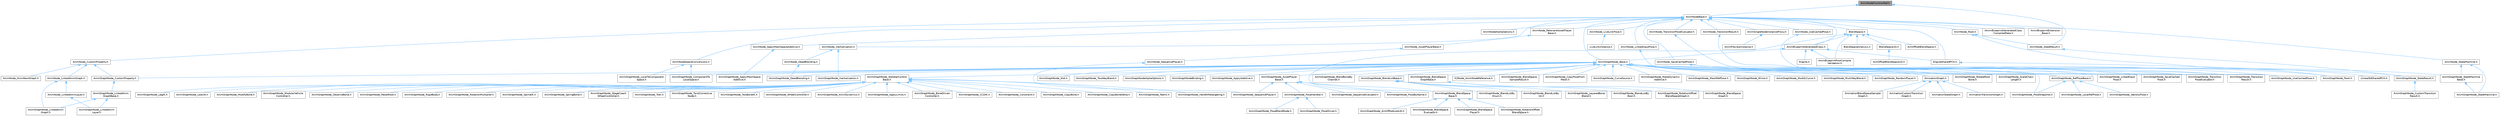 digraph "AnimNodeFunctionRef.h"
{
 // INTERACTIVE_SVG=YES
 // LATEX_PDF_SIZE
  bgcolor="transparent";
  edge [fontname=Helvetica,fontsize=10,labelfontname=Helvetica,labelfontsize=10];
  node [fontname=Helvetica,fontsize=10,shape=box,height=0.2,width=0.4];
  Node1 [id="Node000001",label="AnimNodeFunctionRef.h",height=0.2,width=0.4,color="gray40", fillcolor="grey60", style="filled", fontcolor="black",tooltip=" "];
  Node1 -> Node2 [id="edge1_Node000001_Node000002",dir="back",color="steelblue1",style="solid",tooltip=" "];
  Node2 [id="Node000002",label="AnimNodeBase.h",height=0.2,width=0.4,color="grey40", fillcolor="white", style="filled",URL="$d9/dce/AnimNodeBase_8h.html",tooltip=" "];
  Node2 -> Node3 [id="edge2_Node000002_Node000003",dir="back",color="steelblue1",style="solid",tooltip=" "];
  Node3 [id="Node000003",label="AnimBlueprintExtension\l_Base.h",height=0.2,width=0.4,color="grey40", fillcolor="white", style="filled",URL="$d1/d73/AnimBlueprintExtension__Base_8h.html",tooltip=" "];
  Node2 -> Node4 [id="edge3_Node000002_Node000004",dir="back",color="steelblue1",style="solid",tooltip=" "];
  Node4 [id="Node000004",label="AnimBlueprintGeneratedClass.h",height=0.2,width=0.4,color="grey40", fillcolor="white", style="filled",URL="$dc/d81/AnimBlueprintGeneratedClass_8h.html",tooltip=" "];
  Node4 -> Node5 [id="edge4_Node000004_Node000005",dir="back",color="steelblue1",style="solid",tooltip=" "];
  Node5 [id="Node000005",label="AnimBlueprintPostCompile\lValidation.h",height=0.2,width=0.4,color="grey40", fillcolor="white", style="filled",URL="$de/d1b/AnimBlueprintPostCompileValidation_8h.html",tooltip=" "];
  Node4 -> Node6 [id="edge5_Node000004_Node000006",dir="back",color="steelblue1",style="solid",tooltip=" "];
  Node6 [id="Node000006",label="AnimGraphNode_Base.h",height=0.2,width=0.4,color="grey40", fillcolor="white", style="filled",URL="$d0/dfb/AnimGraphNode__Base_8h.html",tooltip=" "];
  Node6 -> Node7 [id="edge6_Node000006_Node000007",dir="back",color="steelblue1",style="solid",tooltip=" "];
  Node7 [id="Node000007",label="AnimGraphNodeAlphaOptions.h",height=0.2,width=0.4,color="grey40", fillcolor="white", style="filled",URL="$d6/df6/AnimGraphNodeAlphaOptions_8h.html",tooltip=" "];
  Node6 -> Node8 [id="edge7_Node000006_Node000008",dir="back",color="steelblue1",style="solid",tooltip=" "];
  Node8 [id="Node000008",label="AnimGraphNodeBinding.h",height=0.2,width=0.4,color="grey40", fillcolor="white", style="filled",URL="$d6/d3b/AnimGraphNodeBinding_8h.html",tooltip=" "];
  Node6 -> Node9 [id="edge8_Node000006_Node000009",dir="back",color="steelblue1",style="solid",tooltip=" "];
  Node9 [id="Node000009",label="AnimGraphNode_ApplyAdditive.h",height=0.2,width=0.4,color="grey40", fillcolor="white", style="filled",URL="$da/d67/AnimGraphNode__ApplyAdditive_8h.html",tooltip=" "];
  Node6 -> Node10 [id="edge9_Node000006_Node000010",dir="back",color="steelblue1",style="solid",tooltip=" "];
  Node10 [id="Node000010",label="AnimGraphNode_ApplyMeshSpace\lAdditive.h",height=0.2,width=0.4,color="grey40", fillcolor="white", style="filled",URL="$dd/dc4/AnimGraphNode__ApplyMeshSpaceAdditive_8h.html",tooltip=" "];
  Node6 -> Node11 [id="edge10_Node000006_Node000011",dir="back",color="steelblue1",style="solid",tooltip=" "];
  Node11 [id="Node000011",label="AnimGraphNode_AssetPlayer\lBase.h",height=0.2,width=0.4,color="grey40", fillcolor="white", style="filled",URL="$d1/d4f/AnimGraphNode__AssetPlayerBase_8h.html",tooltip=" "];
  Node11 -> Node12 [id="edge11_Node000011_Node000012",dir="back",color="steelblue1",style="solid",tooltip=" "];
  Node12 [id="Node000012",label="AnimGraphNode_BlendSpace\lBase.h",height=0.2,width=0.4,color="grey40", fillcolor="white", style="filled",URL="$d7/d6d/AnimGraphNode__BlendSpaceBase_8h.html",tooltip=" "];
  Node12 -> Node13 [id="edge12_Node000012_Node000013",dir="back",color="steelblue1",style="solid",tooltip=" "];
  Node13 [id="Node000013",label="AnimGraphNode_AimOffsetLookAt.h",height=0.2,width=0.4,color="grey40", fillcolor="white", style="filled",URL="$d2/daa/AnimGraphNode__AimOffsetLookAt_8h.html",tooltip=" "];
  Node12 -> Node14 [id="edge13_Node000012_Node000014",dir="back",color="steelblue1",style="solid",tooltip=" "];
  Node14 [id="Node000014",label="AnimGraphNode_BlendSpace\lEvaluator.h",height=0.2,width=0.4,color="grey40", fillcolor="white", style="filled",URL="$d0/d5d/AnimGraphNode__BlendSpaceEvaluator_8h.html",tooltip=" "];
  Node12 -> Node15 [id="edge14_Node000012_Node000015",dir="back",color="steelblue1",style="solid",tooltip=" "];
  Node15 [id="Node000015",label="AnimGraphNode_BlendSpace\lPlayer.h",height=0.2,width=0.4,color="grey40", fillcolor="white", style="filled",URL="$d2/d22/AnimGraphNode__BlendSpacePlayer_8h.html",tooltip=" "];
  Node12 -> Node16 [id="edge15_Node000012_Node000016",dir="back",color="steelblue1",style="solid",tooltip=" "];
  Node16 [id="Node000016",label="AnimGraphNode_RotationOffset\lBlendSpace.h",height=0.2,width=0.4,color="grey40", fillcolor="white", style="filled",URL="$dc/dd5/AnimGraphNode__RotationOffsetBlendSpace_8h.html",tooltip=" "];
  Node11 -> Node17 [id="edge16_Node000011_Node000017",dir="back",color="steelblue1",style="solid",tooltip=" "];
  Node17 [id="Node000017",label="AnimGraphNode_PoseByName.h",height=0.2,width=0.4,color="grey40", fillcolor="white", style="filled",URL="$d7/d02/AnimGraphNode__PoseByName_8h.html",tooltip=" "];
  Node11 -> Node18 [id="edge17_Node000011_Node000018",dir="back",color="steelblue1",style="solid",tooltip=" "];
  Node18 [id="Node000018",label="AnimGraphNode_PoseHandler.h",height=0.2,width=0.4,color="grey40", fillcolor="white", style="filled",URL="$df/dfb/AnimGraphNode__PoseHandler_8h.html",tooltip=" "];
  Node18 -> Node19 [id="edge18_Node000018_Node000019",dir="back",color="steelblue1",style="solid",tooltip=" "];
  Node19 [id="Node000019",label="AnimGraphNode_PoseBlendNode.h",height=0.2,width=0.4,color="grey40", fillcolor="white", style="filled",URL="$de/d70/AnimGraphNode__PoseBlendNode_8h.html",tooltip=" "];
  Node18 -> Node20 [id="edge19_Node000018_Node000020",dir="back",color="steelblue1",style="solid",tooltip=" "];
  Node20 [id="Node000020",label="AnimGraphNode_PoseDriver.h",height=0.2,width=0.4,color="grey40", fillcolor="white", style="filled",URL="$d7/d7d/AnimGraphNode__PoseDriver_8h.html",tooltip=" "];
  Node11 -> Node21 [id="edge20_Node000011_Node000021",dir="back",color="steelblue1",style="solid",tooltip=" "];
  Node21 [id="Node000021",label="AnimGraphNode_SequenceEvaluator.h",height=0.2,width=0.4,color="grey40", fillcolor="white", style="filled",URL="$d1/d1c/AnimGraphNode__SequenceEvaluator_8h.html",tooltip=" "];
  Node11 -> Node22 [id="edge21_Node000011_Node000022",dir="back",color="steelblue1",style="solid",tooltip=" "];
  Node22 [id="Node000022",label="AnimGraphNode_SequencePlayer.h",height=0.2,width=0.4,color="grey40", fillcolor="white", style="filled",URL="$d2/d91/AnimGraphNode__SequencePlayer_8h.html",tooltip=" "];
  Node6 -> Node23 [id="edge22_Node000006_Node000023",dir="back",color="steelblue1",style="solid",tooltip=" "];
  Node23 [id="Node000023",label="AnimGraphNode_BlendBoneBy\lChannel.h",height=0.2,width=0.4,color="grey40", fillcolor="white", style="filled",URL="$de/da9/AnimGraphNode__BlendBoneByChannel_8h.html",tooltip=" "];
  Node6 -> Node24 [id="edge23_Node000006_Node000024",dir="back",color="steelblue1",style="solid",tooltip=" "];
  Node24 [id="Node000024",label="AnimGraphNode_BlendListBase.h",height=0.2,width=0.4,color="grey40", fillcolor="white", style="filled",URL="$d7/d20/AnimGraphNode__BlendListBase_8h.html",tooltip=" "];
  Node24 -> Node25 [id="edge24_Node000024_Node000025",dir="back",color="steelblue1",style="solid",tooltip=" "];
  Node25 [id="Node000025",label="AnimGraphNode_BlendListBy\lBool.h",height=0.2,width=0.4,color="grey40", fillcolor="white", style="filled",URL="$d9/d9d/AnimGraphNode__BlendListByBool_8h.html",tooltip=" "];
  Node24 -> Node26 [id="edge25_Node000024_Node000026",dir="back",color="steelblue1",style="solid",tooltip=" "];
  Node26 [id="Node000026",label="AnimGraphNode_BlendListBy\lEnum.h",height=0.2,width=0.4,color="grey40", fillcolor="white", style="filled",URL="$de/d60/AnimGraphNode__BlendListByEnum_8h.html",tooltip=" "];
  Node24 -> Node27 [id="edge26_Node000024_Node000027",dir="back",color="steelblue1",style="solid",tooltip=" "];
  Node27 [id="Node000027",label="AnimGraphNode_BlendListBy\lInt.h",height=0.2,width=0.4,color="grey40", fillcolor="white", style="filled",URL="$dc/df2/AnimGraphNode__BlendListByInt_8h.html",tooltip=" "];
  Node24 -> Node28 [id="edge27_Node000024_Node000028",dir="back",color="steelblue1",style="solid",tooltip=" "];
  Node28 [id="Node000028",label="AnimGraphNode_LayeredBone\lBlend.h",height=0.2,width=0.4,color="grey40", fillcolor="white", style="filled",URL="$d2/d01/AnimGraphNode__LayeredBoneBlend_8h.html",tooltip=" "];
  Node6 -> Node29 [id="edge28_Node000006_Node000029",dir="back",color="steelblue1",style="solid",tooltip=" "];
  Node29 [id="Node000029",label="AnimGraphNode_BlendSpace\lGraphBase.h",height=0.2,width=0.4,color="grey40", fillcolor="white", style="filled",URL="$d6/d44/AnimGraphNode__BlendSpaceGraphBase_8h.html",tooltip=" "];
  Node29 -> Node30 [id="edge29_Node000029_Node000030",dir="back",color="steelblue1",style="solid",tooltip=" "];
  Node30 [id="Node000030",label="AnimGraphNode_BlendSpace\lGraph.h",height=0.2,width=0.4,color="grey40", fillcolor="white", style="filled",URL="$d7/d81/AnimGraphNode__BlendSpaceGraph_8h.html",tooltip=" "];
  Node29 -> Node31 [id="edge30_Node000029_Node000031",dir="back",color="steelblue1",style="solid",tooltip=" "];
  Node31 [id="Node000031",label="AnimGraphNode_RotationOffset\lBlendSpaceGraph.h",height=0.2,width=0.4,color="grey40", fillcolor="white", style="filled",URL="$d0/d4c/AnimGraphNode__RotationOffsetBlendSpaceGraph_8h.html",tooltip=" "];
  Node6 -> Node32 [id="edge31_Node000006_Node000032",dir="back",color="steelblue1",style="solid",tooltip=" "];
  Node32 [id="Node000032",label="AnimGraphNode_BlendSpace\lSampleResult.h",height=0.2,width=0.4,color="grey40", fillcolor="white", style="filled",URL="$de/df8/AnimGraphNode__BlendSpaceSampleResult_8h.html",tooltip=" "];
  Node6 -> Node33 [id="edge32_Node000006_Node000033",dir="back",color="steelblue1",style="solid",tooltip=" "];
  Node33 [id="Node000033",label="AnimGraphNode_ComponentTo\lLocalSpace.h",height=0.2,width=0.4,color="grey40", fillcolor="white", style="filled",URL="$d1/d3f/AnimGraphNode__ComponentToLocalSpace_8h.html",tooltip=" "];
  Node6 -> Node34 [id="edge33_Node000006_Node000034",dir="back",color="steelblue1",style="solid",tooltip=" "];
  Node34 [id="Node000034",label="AnimGraphNode_CopyPoseFrom\lMesh.h",height=0.2,width=0.4,color="grey40", fillcolor="white", style="filled",URL="$d6/d71/AnimGraphNode__CopyPoseFromMesh_8h.html",tooltip=" "];
  Node6 -> Node35 [id="edge34_Node000006_Node000035",dir="back",color="steelblue1",style="solid",tooltip=" "];
  Node35 [id="Node000035",label="AnimGraphNode_CurveSource.h",height=0.2,width=0.4,color="grey40", fillcolor="white", style="filled",URL="$dc/de5/AnimGraphNode__CurveSource_8h.html",tooltip=" "];
  Node6 -> Node36 [id="edge35_Node000006_Node000036",dir="back",color="steelblue1",style="solid",tooltip=" "];
  Node36 [id="Node000036",label="AnimGraphNode_CustomProperty.h",height=0.2,width=0.4,color="grey40", fillcolor="white", style="filled",URL="$d8/d3f/AnimGraphNode__CustomProperty_8h.html",tooltip=" "];
  Node36 -> Node37 [id="edge36_Node000036_Node000037",dir="back",color="steelblue1",style="solid",tooltip=" "];
  Node37 [id="Node000037",label="AnimGraphNode_LinkedAnim\lGraphBase.h",height=0.2,width=0.4,color="grey40", fillcolor="white", style="filled",URL="$d5/de1/AnimGraphNode__LinkedAnimGraphBase_8h.html",tooltip=" "];
  Node37 -> Node38 [id="edge37_Node000037_Node000038",dir="back",color="steelblue1",style="solid",tooltip=" "];
  Node38 [id="Node000038",label="AnimGraphNode_LinkedAnim\lGraph.h",height=0.2,width=0.4,color="grey40", fillcolor="white", style="filled",URL="$da/dd5/AnimGraphNode__LinkedAnimGraph_8h.html",tooltip=" "];
  Node37 -> Node39 [id="edge38_Node000037_Node000039",dir="back",color="steelblue1",style="solid",tooltip=" "];
  Node39 [id="Node000039",label="AnimGraphNode_LinkedAnim\lLayer.h",height=0.2,width=0.4,color="grey40", fillcolor="white", style="filled",URL="$dc/d51/AnimGraphNode__LinkedAnimLayer_8h.html",tooltip=" "];
  Node6 -> Node40 [id="edge39_Node000006_Node000040",dir="back",color="steelblue1",style="solid",tooltip=" "];
  Node40 [id="Node000040",label="AnimGraphNode_DeadBlending.h",height=0.2,width=0.4,color="grey40", fillcolor="white", style="filled",URL="$d8/d73/AnimGraphNode__DeadBlending_8h.html",tooltip=" "];
  Node6 -> Node41 [id="edge40_Node000006_Node000041",dir="back",color="steelblue1",style="solid",tooltip=" "];
  Node41 [id="Node000041",label="AnimGraphNode_Inertialization.h",height=0.2,width=0.4,color="grey40", fillcolor="white", style="filled",URL="$d7/d66/AnimGraphNode__Inertialization_8h.html",tooltip=" "];
  Node6 -> Node42 [id="edge41_Node000006_Node000042",dir="back",color="steelblue1",style="solid",tooltip=" "];
  Node42 [id="Node000042",label="AnimGraphNode_LinkedInput\lPose.h",height=0.2,width=0.4,color="grey40", fillcolor="white", style="filled",URL="$d7/d8c/AnimGraphNode__LinkedInputPose_8h.html",tooltip=" "];
  Node6 -> Node43 [id="edge42_Node000006_Node000043",dir="back",color="steelblue1",style="solid",tooltip=" "];
  Node43 [id="Node000043",label="AnimGraphNode_LocalToComponent\lSpace.h",height=0.2,width=0.4,color="grey40", fillcolor="white", style="filled",URL="$d6/d01/AnimGraphNode__LocalToComponentSpace_8h.html",tooltip=" "];
  Node6 -> Node44 [id="edge43_Node000006_Node000044",dir="back",color="steelblue1",style="solid",tooltip=" "];
  Node44 [id="Node000044",label="AnimGraphNode_MakeDynamic\lAdditive.h",height=0.2,width=0.4,color="grey40", fillcolor="white", style="filled",URL="$d4/dc9/AnimGraphNode__MakeDynamicAdditive_8h.html",tooltip=" "];
  Node6 -> Node45 [id="edge44_Node000006_Node000045",dir="back",color="steelblue1",style="solid",tooltip=" "];
  Node45 [id="Node000045",label="AnimGraphNode_MeshRefPose.h",height=0.2,width=0.4,color="grey40", fillcolor="white", style="filled",URL="$d3/d58/AnimGraphNode__MeshRefPose_8h.html",tooltip=" "];
  Node6 -> Node46 [id="edge45_Node000006_Node000046",dir="back",color="steelblue1",style="solid",tooltip=" "];
  Node46 [id="Node000046",label="AnimGraphNode_Mirror.h",height=0.2,width=0.4,color="grey40", fillcolor="white", style="filled",URL="$de/d96/AnimGraphNode__Mirror_8h.html",tooltip=" "];
  Node6 -> Node47 [id="edge46_Node000006_Node000047",dir="back",color="steelblue1",style="solid",tooltip=" "];
  Node47 [id="Node000047",label="AnimGraphNode_ModifyCurve.h",height=0.2,width=0.4,color="grey40", fillcolor="white", style="filled",URL="$d5/d09/AnimGraphNode__ModifyCurve_8h.html",tooltip=" "];
  Node6 -> Node48 [id="edge47_Node000006_Node000048",dir="back",color="steelblue1",style="solid",tooltip=" "];
  Node48 [id="Node000048",label="AnimGraphNode_MultiWayBlend.h",height=0.2,width=0.4,color="grey40", fillcolor="white", style="filled",URL="$dd/dcb/AnimGraphNode__MultiWayBlend_8h.html",tooltip=" "];
  Node6 -> Node49 [id="edge48_Node000006_Node000049",dir="back",color="steelblue1",style="solid",tooltip=" "];
  Node49 [id="Node000049",label="AnimGraphNode_PoseSnapshot.h",height=0.2,width=0.4,color="grey40", fillcolor="white", style="filled",URL="$d1/d92/AnimGraphNode__PoseSnapshot_8h.html",tooltip=" "];
  Node6 -> Node50 [id="edge49_Node000006_Node000050",dir="back",color="steelblue1",style="solid",tooltip=" "];
  Node50 [id="Node000050",label="AnimGraphNode_RandomPlayer.h",height=0.2,width=0.4,color="grey40", fillcolor="white", style="filled",URL="$dc/d48/AnimGraphNode__RandomPlayer_8h.html",tooltip=" "];
  Node6 -> Node51 [id="edge50_Node000006_Node000051",dir="back",color="steelblue1",style="solid",tooltip=" "];
  Node51 [id="Node000051",label="AnimGraphNode_RefPoseBase.h",height=0.2,width=0.4,color="grey40", fillcolor="white", style="filled",URL="$d8/d34/AnimGraphNode__RefPoseBase_8h.html",tooltip=" "];
  Node51 -> Node52 [id="edge51_Node000051_Node000052",dir="back",color="steelblue1",style="solid",tooltip=" "];
  Node52 [id="Node000052",label="AnimGraphNode_IdentityPose.h",height=0.2,width=0.4,color="grey40", fillcolor="white", style="filled",URL="$d8/dac/AnimGraphNode__IdentityPose_8h.html",tooltip=" "];
  Node51 -> Node53 [id="edge52_Node000051_Node000053",dir="back",color="steelblue1",style="solid",tooltip=" "];
  Node53 [id="Node000053",label="AnimGraphNode_LocalRefPose.h",height=0.2,width=0.4,color="grey40", fillcolor="white", style="filled",URL="$df/d6f/AnimGraphNode__LocalRefPose_8h.html",tooltip=" "];
  Node51 -> Node49 [id="edge53_Node000051_Node000049",dir="back",color="steelblue1",style="solid",tooltip=" "];
  Node6 -> Node54 [id="edge54_Node000006_Node000054",dir="back",color="steelblue1",style="solid",tooltip=" "];
  Node54 [id="Node000054",label="AnimGraphNode_Root.h",height=0.2,width=0.4,color="grey40", fillcolor="white", style="filled",URL="$d2/d39/AnimGraphNode__Root_8h.html",tooltip=" "];
  Node6 -> Node55 [id="edge55_Node000006_Node000055",dir="back",color="steelblue1",style="solid",tooltip=" "];
  Node55 [id="Node000055",label="AnimGraphNode_RotateRoot\lBone.h",height=0.2,width=0.4,color="grey40", fillcolor="white", style="filled",URL="$d4/de0/AnimGraphNode__RotateRootBone_8h.html",tooltip=" "];
  Node6 -> Node56 [id="edge56_Node000006_Node000056",dir="back",color="steelblue1",style="solid",tooltip=" "];
  Node56 [id="Node000056",label="AnimGraphNode_SaveCached\lPose.h",height=0.2,width=0.4,color="grey40", fillcolor="white", style="filled",URL="$df/d5e/AnimGraphNode__SaveCachedPose_8h.html",tooltip=" "];
  Node6 -> Node57 [id="edge57_Node000006_Node000057",dir="back",color="steelblue1",style="solid",tooltip=" "];
  Node57 [id="Node000057",label="AnimGraphNode_ScaleChain\lLength.h",height=0.2,width=0.4,color="grey40", fillcolor="white", style="filled",URL="$d9/df8/AnimGraphNode__ScaleChainLength_8h.html",tooltip=" "];
  Node6 -> Node58 [id="edge58_Node000006_Node000058",dir="back",color="steelblue1",style="solid",tooltip=" "];
  Node58 [id="Node000058",label="AnimGraphNode_SkeletalControl\lBase.h",height=0.2,width=0.4,color="grey40", fillcolor="white", style="filled",URL="$d9/dff/AnimGraphNode__SkeletalControlBase_8h.html",tooltip=" "];
  Node58 -> Node59 [id="edge59_Node000058_Node000059",dir="back",color="steelblue1",style="solid",tooltip=" "];
  Node59 [id="Node000059",label="AnimGraphNode_AnimDynamics.h",height=0.2,width=0.4,color="grey40", fillcolor="white", style="filled",URL="$da/dc2/AnimGraphNode__AnimDynamics_8h.html",tooltip=" "];
  Node58 -> Node60 [id="edge60_Node000058_Node000060",dir="back",color="steelblue1",style="solid",tooltip=" "];
  Node60 [id="Node000060",label="AnimGraphNode_ApplyLimits.h",height=0.2,width=0.4,color="grey40", fillcolor="white", style="filled",URL="$dc/d36/AnimGraphNode__ApplyLimits_8h.html",tooltip=" "];
  Node58 -> Node61 [id="edge61_Node000058_Node000061",dir="back",color="steelblue1",style="solid",tooltip=" "];
  Node61 [id="Node000061",label="AnimGraphNode_BoneDriven\lController.h",height=0.2,width=0.4,color="grey40", fillcolor="white", style="filled",URL="$df/df3/AnimGraphNode__BoneDrivenController_8h.html",tooltip=" "];
  Node58 -> Node62 [id="edge62_Node000058_Node000062",dir="back",color="steelblue1",style="solid",tooltip=" "];
  Node62 [id="Node000062",label="AnimGraphNode_CCDIK.h",height=0.2,width=0.4,color="grey40", fillcolor="white", style="filled",URL="$df/d0d/AnimGraphNode__CCDIK_8h.html",tooltip=" "];
  Node58 -> Node63 [id="edge63_Node000058_Node000063",dir="back",color="steelblue1",style="solid",tooltip=" "];
  Node63 [id="Node000063",label="AnimGraphNode_Constraint.h",height=0.2,width=0.4,color="grey40", fillcolor="white", style="filled",URL="$d2/d98/AnimGraphNode__Constraint_8h.html",tooltip=" "];
  Node58 -> Node64 [id="edge64_Node000058_Node000064",dir="back",color="steelblue1",style="solid",tooltip=" "];
  Node64 [id="Node000064",label="AnimGraphNode_CopyBone.h",height=0.2,width=0.4,color="grey40", fillcolor="white", style="filled",URL="$dc/de6/AnimGraphNode__CopyBone_8h.html",tooltip=" "];
  Node58 -> Node65 [id="edge65_Node000058_Node000065",dir="back",color="steelblue1",style="solid",tooltip=" "];
  Node65 [id="Node000065",label="AnimGraphNode_CopyBoneDelta.h",height=0.2,width=0.4,color="grey40", fillcolor="white", style="filled",URL="$d8/d60/AnimGraphNode__CopyBoneDelta_8h.html",tooltip=" "];
  Node58 -> Node66 [id="edge66_Node000058_Node000066",dir="back",color="steelblue1",style="solid",tooltip=" "];
  Node66 [id="Node000066",label="AnimGraphNode_Fabrik.h",height=0.2,width=0.4,color="grey40", fillcolor="white", style="filled",URL="$d6/d79/AnimGraphNode__Fabrik_8h.html",tooltip=" "];
  Node58 -> Node67 [id="edge67_Node000058_Node000067",dir="back",color="steelblue1",style="solid",tooltip=" "];
  Node67 [id="Node000067",label="AnimGraphNode_HandIKRetargeting.h",height=0.2,width=0.4,color="grey40", fillcolor="white", style="filled",URL="$dd/dee/AnimGraphNode__HandIKRetargeting_8h.html",tooltip=" "];
  Node58 -> Node68 [id="edge68_Node000058_Node000068",dir="back",color="steelblue1",style="solid",tooltip=" "];
  Node68 [id="Node000068",label="AnimGraphNode_LegIK.h",height=0.2,width=0.4,color="grey40", fillcolor="white", style="filled",URL="$d3/d59/AnimGraphNode__LegIK_8h.html",tooltip=" "];
  Node58 -> Node69 [id="edge69_Node000058_Node000069",dir="back",color="steelblue1",style="solid",tooltip=" "];
  Node69 [id="Node000069",label="AnimGraphNode_LookAt.h",height=0.2,width=0.4,color="grey40", fillcolor="white", style="filled",URL="$dd/de3/AnimGraphNode__LookAt_8h.html",tooltip=" "];
  Node58 -> Node70 [id="edge70_Node000058_Node000070",dir="back",color="steelblue1",style="solid",tooltip=" "];
  Node70 [id="Node000070",label="AnimGraphNode_ModifyBone.h",height=0.2,width=0.4,color="grey40", fillcolor="white", style="filled",URL="$d1/d8e/AnimGraphNode__ModifyBone_8h.html",tooltip=" "];
  Node58 -> Node71 [id="edge71_Node000058_Node000071",dir="back",color="steelblue1",style="solid",tooltip=" "];
  Node71 [id="Node000071",label="AnimGraphNode_ModularVehicle\lController.h",height=0.2,width=0.4,color="grey40", fillcolor="white", style="filled",URL="$d3/d04/AnimGraphNode__ModularVehicleController_8h.html",tooltip=" "];
  Node58 -> Node72 [id="edge72_Node000058_Node000072",dir="back",color="steelblue1",style="solid",tooltip=" "];
  Node72 [id="Node000072",label="AnimGraphNode_ObserveBone.h",height=0.2,width=0.4,color="grey40", fillcolor="white", style="filled",URL="$d0/dcc/AnimGraphNode__ObserveBone_8h.html",tooltip=" "];
  Node58 -> Node73 [id="edge73_Node000058_Node000073",dir="back",color="steelblue1",style="solid",tooltip=" "];
  Node73 [id="Node000073",label="AnimGraphNode_ResetRoot.h",height=0.2,width=0.4,color="grey40", fillcolor="white", style="filled",URL="$dd/da9/AnimGraphNode__ResetRoot_8h.html",tooltip=" "];
  Node58 -> Node74 [id="edge74_Node000058_Node000074",dir="back",color="steelblue1",style="solid",tooltip=" "];
  Node74 [id="Node000074",label="AnimGraphNode_RigidBody.h",height=0.2,width=0.4,color="grey40", fillcolor="white", style="filled",URL="$d0/d05/AnimGraphNode__RigidBody_8h.html",tooltip=" "];
  Node58 -> Node75 [id="edge75_Node000058_Node000075",dir="back",color="steelblue1",style="solid",tooltip=" "];
  Node75 [id="Node000075",label="AnimGraphNode_RotationMultiplier.h",height=0.2,width=0.4,color="grey40", fillcolor="white", style="filled",URL="$d6/d16/AnimGraphNode__RotationMultiplier_8h.html",tooltip=" "];
  Node58 -> Node76 [id="edge76_Node000058_Node000076",dir="back",color="steelblue1",style="solid",tooltip=" "];
  Node76 [id="Node000076",label="AnimGraphNode_SplineIK.h",height=0.2,width=0.4,color="grey40", fillcolor="white", style="filled",URL="$d0/d7e/AnimGraphNode__SplineIK_8h.html",tooltip=" "];
  Node58 -> Node77 [id="edge77_Node000058_Node000077",dir="back",color="steelblue1",style="solid",tooltip=" "];
  Node77 [id="Node000077",label="AnimGraphNode_SpringBone.h",height=0.2,width=0.4,color="grey40", fillcolor="white", style="filled",URL="$dc/d38/AnimGraphNode__SpringBone_8h.html",tooltip=" "];
  Node58 -> Node78 [id="edge78_Node000058_Node000078",dir="back",color="steelblue1",style="solid",tooltip=" "];
  Node78 [id="Node000078",label="AnimGraphNode_StageCoach\lWheelController.h",height=0.2,width=0.4,color="grey40", fillcolor="white", style="filled",URL="$d6/dbe/AnimGraphNode__StageCoachWheelController_8h.html",tooltip=" "];
  Node58 -> Node79 [id="edge79_Node000058_Node000079",dir="back",color="steelblue1",style="solid",tooltip=" "];
  Node79 [id="Node000079",label="AnimGraphNode_Trail.h",height=0.2,width=0.4,color="grey40", fillcolor="white", style="filled",URL="$d4/d5a/AnimGraphNode__Trail_8h.html",tooltip=" "];
  Node58 -> Node80 [id="edge80_Node000058_Node000080",dir="back",color="steelblue1",style="solid",tooltip=" "];
  Node80 [id="Node000080",label="AnimGraphNode_TwistCorrective\lNode.h",height=0.2,width=0.4,color="grey40", fillcolor="white", style="filled",URL="$de/d7f/AnimGraphNode__TwistCorrectiveNode_8h.html",tooltip=" "];
  Node58 -> Node81 [id="edge81_Node000058_Node000081",dir="back",color="steelblue1",style="solid",tooltip=" "];
  Node81 [id="Node000081",label="AnimGraphNode_TwoBoneIK.h",height=0.2,width=0.4,color="grey40", fillcolor="white", style="filled",URL="$d1/dc2/AnimGraphNode__TwoBoneIK_8h.html",tooltip=" "];
  Node58 -> Node82 [id="edge82_Node000058_Node000082",dir="back",color="steelblue1",style="solid",tooltip=" "];
  Node82 [id="Node000082",label="AnimGraphNode_WheelController.h",height=0.2,width=0.4,color="grey40", fillcolor="white", style="filled",URL="$df/de4/AnimGraphNode__WheelController_8h.html",tooltip=" "];
  Node6 -> Node83 [id="edge83_Node000006_Node000083",dir="back",color="steelblue1",style="solid",tooltip=" "];
  Node83 [id="Node000083",label="AnimGraphNode_Slot.h",height=0.2,width=0.4,color="grey40", fillcolor="white", style="filled",URL="$df/d63/AnimGraphNode__Slot_8h.html",tooltip=" "];
  Node6 -> Node84 [id="edge84_Node000006_Node000084",dir="back",color="steelblue1",style="solid",tooltip=" "];
  Node84 [id="Node000084",label="AnimGraphNode_StateMachine\lBase.h",height=0.2,width=0.4,color="grey40", fillcolor="white", style="filled",URL="$dc/d11/AnimGraphNode__StateMachineBase_8h.html",tooltip=" "];
  Node84 -> Node85 [id="edge85_Node000084_Node000085",dir="back",color="steelblue1",style="solid",tooltip=" "];
  Node85 [id="Node000085",label="AnimGraphNode_StateMachine.h",height=0.2,width=0.4,color="grey40", fillcolor="white", style="filled",URL="$d9/d4d/AnimGraphNode__StateMachine_8h.html",tooltip=" "];
  Node6 -> Node86 [id="edge86_Node000006_Node000086",dir="back",color="steelblue1",style="solid",tooltip=" "];
  Node86 [id="Node000086",label="AnimGraphNode_StateResult.h",height=0.2,width=0.4,color="grey40", fillcolor="white", style="filled",URL="$d3/d7e/AnimGraphNode__StateResult_8h.html",tooltip=" "];
  Node86 -> Node87 [id="edge87_Node000086_Node000087",dir="back",color="steelblue1",style="solid",tooltip=" "];
  Node87 [id="Node000087",label="AnimGraphNode_CustomTransition\lResult.h",height=0.2,width=0.4,color="grey40", fillcolor="white", style="filled",URL="$df/d6e/AnimGraphNode__CustomTransitionResult_8h.html",tooltip=" "];
  Node6 -> Node88 [id="edge88_Node000006_Node000088",dir="back",color="steelblue1",style="solid",tooltip=" "];
  Node88 [id="Node000088",label="AnimGraphNode_Transition\lPoseEvaluator.h",height=0.2,width=0.4,color="grey40", fillcolor="white", style="filled",URL="$d8/dec/AnimGraphNode__TransitionPoseEvaluator_8h.html",tooltip=" "];
  Node6 -> Node89 [id="edge89_Node000006_Node000089",dir="back",color="steelblue1",style="solid",tooltip=" "];
  Node89 [id="Node000089",label="AnimGraphNode_Transition\lResult.h",height=0.2,width=0.4,color="grey40", fillcolor="white", style="filled",URL="$d7/d74/AnimGraphNode__TransitionResult_8h.html",tooltip=" "];
  Node6 -> Node90 [id="edge90_Node000006_Node000090",dir="back",color="steelblue1",style="solid",tooltip=" "];
  Node90 [id="Node000090",label="AnimGraphNode_TwoWayBlend.h",height=0.2,width=0.4,color="grey40", fillcolor="white", style="filled",URL="$d0/df0/AnimGraphNode__TwoWayBlend_8h.html",tooltip=" "];
  Node6 -> Node91 [id="edge91_Node000006_Node000091",dir="back",color="steelblue1",style="solid",tooltip=" "];
  Node91 [id="Node000091",label="AnimGraphNode_UseCachedPose.h",height=0.2,width=0.4,color="grey40", fillcolor="white", style="filled",URL="$d8/d30/AnimGraphNode__UseCachedPose_8h.html",tooltip=" "];
  Node6 -> Node92 [id="edge92_Node000006_Node000092",dir="back",color="steelblue1",style="solid",tooltip=" "];
  Node92 [id="Node000092",label="AnimationGraph.h",height=0.2,width=0.4,color="grey40", fillcolor="white", style="filled",URL="$df/d2e/AnimationGraph_8h.html",tooltip=" "];
  Node92 -> Node93 [id="edge93_Node000092_Node000093",dir="back",color="steelblue1",style="solid",tooltip=" "];
  Node93 [id="Node000093",label="AnimationBlendSpaceSample\lGraph.h",height=0.2,width=0.4,color="grey40", fillcolor="white", style="filled",URL="$d1/d35/AnimationBlendSpaceSampleGraph_8h.html",tooltip=" "];
  Node92 -> Node94 [id="edge94_Node000092_Node000094",dir="back",color="steelblue1",style="solid",tooltip=" "];
  Node94 [id="Node000094",label="AnimationCustomTransition\lGraph.h",height=0.2,width=0.4,color="grey40", fillcolor="white", style="filled",URL="$dc/d6c/AnimationCustomTransitionGraph_8h.html",tooltip=" "];
  Node92 -> Node95 [id="edge95_Node000092_Node000095",dir="back",color="steelblue1",style="solid",tooltip=" "];
  Node95 [id="Node000095",label="AnimationStateGraph.h",height=0.2,width=0.4,color="grey40", fillcolor="white", style="filled",URL="$d1/d71/AnimationStateGraph_8h.html",tooltip=" "];
  Node92 -> Node96 [id="edge96_Node000092_Node000096",dir="back",color="steelblue1",style="solid",tooltip=" "];
  Node96 [id="Node000096",label="AnimationTransitionGraph.h",height=0.2,width=0.4,color="grey40", fillcolor="white", style="filled",URL="$d2/d0b/AnimationTransitionGraph_8h.html",tooltip=" "];
  Node6 -> Node97 [id="edge97_Node000006_Node000097",dir="back",color="steelblue1",style="solid",tooltip=" "];
  Node97 [id="Node000097",label="K2Node_AnimNodeReference.h",height=0.2,width=0.4,color="grey40", fillcolor="white", style="filled",URL="$d2/d81/K2Node__AnimNodeReference_8h.html",tooltip=" "];
  Node4 -> Node98 [id="edge98_Node000004_Node000098",dir="back",color="steelblue1",style="solid",tooltip=" "];
  Node98 [id="Node000098",label="Engine.h",height=0.2,width=0.4,color="grey40", fillcolor="white", style="filled",URL="$d1/d34/Public_2Engine_8h.html",tooltip=" "];
  Node4 -> Node99 [id="edge99_Node000004_Node000099",dir="back",color="steelblue1",style="solid",tooltip=" "];
  Node99 [id="Node000099",label="EngineSharedPCH.h",height=0.2,width=0.4,color="grey40", fillcolor="white", style="filled",URL="$dc/dbb/EngineSharedPCH_8h.html",tooltip=" "];
  Node99 -> Node100 [id="edge100_Node000099_Node000100",dir="back",color="steelblue1",style="solid",tooltip=" "];
  Node100 [id="Node000100",label="UnrealEdSharedPCH.h",height=0.2,width=0.4,color="grey40", fillcolor="white", style="filled",URL="$d1/de6/UnrealEdSharedPCH_8h.html",tooltip=" "];
  Node2 -> Node6 [id="edge101_Node000002_Node000006",dir="back",color="steelblue1",style="solid",tooltip=" "];
  Node2 -> Node101 [id="edge102_Node000002_Node000101",dir="back",color="steelblue1",style="solid",tooltip=" "];
  Node101 [id="Node000101",label="AnimNodeAlphaOptions.h",height=0.2,width=0.4,color="grey40", fillcolor="white", style="filled",URL="$df/d96/AnimNodeAlphaOptions_8h.html",tooltip=" "];
  Node2 -> Node102 [id="edge103_Node000002_Node000102",dir="back",color="steelblue1",style="solid",tooltip=" "];
  Node102 [id="Node000102",label="AnimNodeSpaceConversions.h",height=0.2,width=0.4,color="grey40", fillcolor="white", style="filled",URL="$da/d0a/AnimNodeSpaceConversions_8h.html",tooltip=" "];
  Node102 -> Node33 [id="edge104_Node000102_Node000033",dir="back",color="steelblue1",style="solid",tooltip=" "];
  Node102 -> Node43 [id="edge105_Node000102_Node000043",dir="back",color="steelblue1",style="solid",tooltip=" "];
  Node2 -> Node103 [id="edge106_Node000002_Node000103",dir="back",color="steelblue1",style="solid",tooltip=" "];
  Node103 [id="Node000103",label="AnimNode_ApplyMeshSpaceAdditive.h",height=0.2,width=0.4,color="grey40", fillcolor="white", style="filled",URL="$d9/d6b/AnimNode__ApplyMeshSpaceAdditive_8h.html",tooltip=" "];
  Node103 -> Node10 [id="edge107_Node000103_Node000010",dir="back",color="steelblue1",style="solid",tooltip=" "];
  Node2 -> Node104 [id="edge108_Node000002_Node000104",dir="back",color="steelblue1",style="solid",tooltip=" "];
  Node104 [id="Node000104",label="AnimNode_CustomProperty.h",height=0.2,width=0.4,color="grey40", fillcolor="white", style="filled",URL="$d3/ddc/AnimNode__CustomProperty_8h.html",tooltip=" "];
  Node104 -> Node36 [id="edge109_Node000104_Node000036",dir="back",color="steelblue1",style="solid",tooltip=" "];
  Node104 -> Node105 [id="edge110_Node000104_Node000105",dir="back",color="steelblue1",style="solid",tooltip=" "];
  Node105 [id="Node000105",label="AnimNode_AnimNextGraph.h",height=0.2,width=0.4,color="grey40", fillcolor="white", style="filled",URL="$d5/d20/AnimNode__AnimNextGraph_8h.html",tooltip=" "];
  Node104 -> Node106 [id="edge111_Node000104_Node000106",dir="back",color="steelblue1",style="solid",tooltip=" "];
  Node106 [id="Node000106",label="AnimNode_LinkedAnimGraph.h",height=0.2,width=0.4,color="grey40", fillcolor="white", style="filled",URL="$d8/d5e/AnimNode__LinkedAnimGraph_8h.html",tooltip=" "];
  Node106 -> Node38 [id="edge112_Node000106_Node000038",dir="back",color="steelblue1",style="solid",tooltip=" "];
  Node106 -> Node107 [id="edge113_Node000106_Node000107",dir="back",color="steelblue1",style="solid",tooltip=" "];
  Node107 [id="Node000107",label="AnimNode_LinkedAnimLayer.h",height=0.2,width=0.4,color="grey40", fillcolor="white", style="filled",URL="$da/d11/AnimNode__LinkedAnimLayer_8h.html",tooltip=" "];
  Node107 -> Node39 [id="edge114_Node000107_Node000039",dir="back",color="steelblue1",style="solid",tooltip=" "];
  Node2 -> Node108 [id="edge115_Node000002_Node000108",dir="back",color="steelblue1",style="solid",tooltip=" "];
  Node108 [id="Node000108",label="AnimNode_Inertialization.h",height=0.2,width=0.4,color="grey40", fillcolor="white", style="filled",URL="$d8/d62/AnimNode__Inertialization_8h.html",tooltip=" "];
  Node108 -> Node41 [id="edge116_Node000108_Node000041",dir="back",color="steelblue1",style="solid",tooltip=" "];
  Node108 -> Node109 [id="edge117_Node000108_Node000109",dir="back",color="steelblue1",style="solid",tooltip=" "];
  Node109 [id="Node000109",label="AnimNode_DeadBlending.h",height=0.2,width=0.4,color="grey40", fillcolor="white", style="filled",URL="$df/dfa/AnimNode__DeadBlending_8h.html",tooltip=" "];
  Node109 -> Node40 [id="edge118_Node000109_Node000040",dir="back",color="steelblue1",style="solid",tooltip=" "];
  Node2 -> Node110 [id="edge119_Node000002_Node000110",dir="back",color="steelblue1",style="solid",tooltip=" "];
  Node110 [id="Node000110",label="AnimNode_LinkedInputPose.h",height=0.2,width=0.4,color="grey40", fillcolor="white", style="filled",URL="$d3/d07/AnimNode__LinkedInputPose_8h.html",tooltip=" "];
  Node110 -> Node42 [id="edge120_Node000110_Node000042",dir="back",color="steelblue1",style="solid",tooltip=" "];
  Node2 -> Node111 [id="edge121_Node000002_Node000111",dir="back",color="steelblue1",style="solid",tooltip=" "];
  Node111 [id="Node000111",label="AnimNode_LiveLinkPose.h",height=0.2,width=0.4,color="grey40", fillcolor="white", style="filled",URL="$df/d09/AnimNode__LiveLinkPose_8h.html",tooltip=" "];
  Node111 -> Node112 [id="edge122_Node000111_Node000112",dir="back",color="steelblue1",style="solid",tooltip=" "];
  Node112 [id="Node000112",label="LiveLinkInstance.h",height=0.2,width=0.4,color="grey40", fillcolor="white", style="filled",URL="$d5/d97/LiveLinkInstance_8h.html",tooltip=" "];
  Node2 -> Node113 [id="edge123_Node000002_Node000113",dir="back",color="steelblue1",style="solid",tooltip=" "];
  Node113 [id="Node000113",label="AnimNode_RelevantAssetPlayer\lBase.h",height=0.2,width=0.4,color="grey40", fillcolor="white", style="filled",URL="$d5/d02/AnimNode__RelevantAssetPlayerBase_8h.html",tooltip=" "];
  Node113 -> Node114 [id="edge124_Node000113_Node000114",dir="back",color="steelblue1",style="solid",tooltip=" "];
  Node114 [id="Node000114",label="AnimNode_AssetPlayerBase.h",height=0.2,width=0.4,color="grey40", fillcolor="white", style="filled",URL="$db/d4a/AnimNode__AssetPlayerBase_8h.html",tooltip=" "];
  Node114 -> Node115 [id="edge125_Node000114_Node000115",dir="back",color="steelblue1",style="solid",tooltip=" "];
  Node115 [id="Node000115",label="AnimNode_SequencePlayer.h",height=0.2,width=0.4,color="grey40", fillcolor="white", style="filled",URL="$d6/d7e/AnimNode__SequencePlayer_8h.html",tooltip=" "];
  Node115 -> Node22 [id="edge126_Node000115_Node000022",dir="back",color="steelblue1",style="solid",tooltip=" "];
  Node2 -> Node116 [id="edge127_Node000002_Node000116",dir="back",color="steelblue1",style="solid",tooltip=" "];
  Node116 [id="Node000116",label="AnimNode_Root.h",height=0.2,width=0.4,color="grey40", fillcolor="white", style="filled",URL="$d3/d2c/AnimNode__Root_8h.html",tooltip=" "];
  Node116 -> Node54 [id="edge128_Node000116_Node000054",dir="back",color="steelblue1",style="solid",tooltip=" "];
  Node116 -> Node117 [id="edge129_Node000116_Node000117",dir="back",color="steelblue1",style="solid",tooltip=" "];
  Node117 [id="Node000117",label="AnimNode_StateResult.h",height=0.2,width=0.4,color="grey40", fillcolor="white", style="filled",URL="$d5/ded/AnimNode__StateResult_8h.html",tooltip=" "];
  Node117 -> Node86 [id="edge130_Node000117_Node000086",dir="back",color="steelblue1",style="solid",tooltip=" "];
  Node2 -> Node118 [id="edge131_Node000002_Node000118",dir="back",color="steelblue1",style="solid",tooltip=" "];
  Node118 [id="Node000118",label="AnimNode_SaveCachedPose.h",height=0.2,width=0.4,color="grey40", fillcolor="white", style="filled",URL="$d8/d46/AnimNode__SaveCachedPose_8h.html",tooltip=" "];
  Node118 -> Node56 [id="edge132_Node000118_Node000056",dir="back",color="steelblue1",style="solid",tooltip=" "];
  Node2 -> Node119 [id="edge133_Node000002_Node000119",dir="back",color="steelblue1",style="solid",tooltip=" "];
  Node119 [id="Node000119",label="AnimNode_StateMachine.h",height=0.2,width=0.4,color="grey40", fillcolor="white", style="filled",URL="$df/d8f/AnimNode__StateMachine_8h.html",tooltip=" "];
  Node119 -> Node85 [id="edge134_Node000119_Node000085",dir="back",color="steelblue1",style="solid",tooltip=" "];
  Node119 -> Node84 [id="edge135_Node000119_Node000084",dir="back",color="steelblue1",style="solid",tooltip=" "];
  Node2 -> Node120 [id="edge136_Node000002_Node000120",dir="back",color="steelblue1",style="solid",tooltip=" "];
  Node120 [id="Node000120",label="AnimNode_TransitionPoseEvaluator.h",height=0.2,width=0.4,color="grey40", fillcolor="white", style="filled",URL="$db/df6/AnimNode__TransitionPoseEvaluator_8h.html",tooltip=" "];
  Node120 -> Node88 [id="edge137_Node000120_Node000088",dir="back",color="steelblue1",style="solid",tooltip=" "];
  Node2 -> Node121 [id="edge138_Node000002_Node000121",dir="back",color="steelblue1",style="solid",tooltip=" "];
  Node121 [id="Node000121",label="AnimNode_TransitionResult.h",height=0.2,width=0.4,color="grey40", fillcolor="white", style="filled",URL="$d7/d1b/AnimNode__TransitionResult_8h.html",tooltip=" "];
  Node121 -> Node89 [id="edge139_Node000121_Node000089",dir="back",color="steelblue1",style="solid",tooltip=" "];
  Node2 -> Node122 [id="edge140_Node000002_Node000122",dir="back",color="steelblue1",style="solid",tooltip=" "];
  Node122 [id="Node000122",label="AnimNode_UseCachedPose.h",height=0.2,width=0.4,color="grey40", fillcolor="white", style="filled",URL="$de/d6a/AnimNode__UseCachedPose_8h.html",tooltip=" "];
  Node122 -> Node91 [id="edge141_Node000122_Node000091",dir="back",color="steelblue1",style="solid",tooltip=" "];
  Node2 -> Node123 [id="edge142_Node000002_Node000123",dir="back",color="steelblue1",style="solid",tooltip=" "];
  Node123 [id="Node000123",label="AnimSingleNodeInstanceProxy.h",height=0.2,width=0.4,color="grey40", fillcolor="white", style="filled",URL="$dc/de5/AnimSingleNodeInstanceProxy_8h.html",tooltip=" "];
  Node123 -> Node124 [id="edge143_Node000123_Node000124",dir="back",color="steelblue1",style="solid",tooltip=" "];
  Node124 [id="Node000124",label="AnimPreviewInstance.h",height=0.2,width=0.4,color="grey40", fillcolor="white", style="filled",URL="$d1/d84/AnimPreviewInstance_8h.html",tooltip=" "];
  Node2 -> Node125 [id="edge144_Node000002_Node000125",dir="back",color="steelblue1",style="solid",tooltip=" "];
  Node125 [id="Node000125",label="BlendSpace.h",height=0.2,width=0.4,color="grey40", fillcolor="white", style="filled",URL="$d7/d9b/BlendSpace_8h.html",tooltip=" "];
  Node125 -> Node126 [id="edge145_Node000125_Node000126",dir="back",color="steelblue1",style="solid",tooltip=" "];
  Node126 [id="Node000126",label="AimOffsetBlendSpace.h",height=0.2,width=0.4,color="grey40", fillcolor="white", style="filled",URL="$d3/d5d/AimOffsetBlendSpace_8h.html",tooltip=" "];
  Node125 -> Node4 [id="edge146_Node000125_Node000004",dir="back",color="steelblue1",style="solid",tooltip=" "];
  Node125 -> Node5 [id="edge147_Node000125_Node000005",dir="back",color="steelblue1",style="solid",tooltip=" "];
  Node125 -> Node12 [id="edge148_Node000125_Node000012",dir="back",color="steelblue1",style="solid",tooltip=" "];
  Node125 -> Node127 [id="edge149_Node000125_Node000127",dir="back",color="steelblue1",style="solid",tooltip=" "];
  Node127 [id="Node000127",label="BlendSpace1D.h",height=0.2,width=0.4,color="grey40", fillcolor="white", style="filled",URL="$d5/d90/BlendSpace1D_8h.html",tooltip=" "];
  Node127 -> Node128 [id="edge150_Node000127_Node000128",dir="back",color="steelblue1",style="solid",tooltip=" "];
  Node128 [id="Node000128",label="AimOffsetBlendSpace1D.h",height=0.2,width=0.4,color="grey40", fillcolor="white", style="filled",URL="$d4/d4c/AimOffsetBlendSpace1D_8h.html",tooltip=" "];
  Node125 -> Node129 [id="edge151_Node000125_Node000129",dir="back",color="steelblue1",style="solid",tooltip=" "];
  Node129 [id="Node000129",label="BlendSpaceAnalysis.h",height=0.2,width=0.4,color="grey40", fillcolor="white", style="filled",URL="$d7/daf/BlendSpaceAnalysis_8h.html",tooltip=" "];
  Node2 -> Node99 [id="edge152_Node000002_Node000099",dir="back",color="steelblue1",style="solid",tooltip=" "];
  Node2 -> Node130 [id="edge153_Node000002_Node000130",dir="back",color="steelblue1",style="solid",tooltip=" "];
  Node130 [id="Node000130",label="IAnimBlueprintGeneratedClass\lCompiledData.h",height=0.2,width=0.4,color="grey40", fillcolor="white", style="filled",URL="$d6/de8/IAnimBlueprintGeneratedClassCompiledData_8h.html",tooltip=" "];
  Node1 -> Node117 [id="edge154_Node000001_Node000117",dir="back",color="steelblue1",style="solid",tooltip=" "];
}
